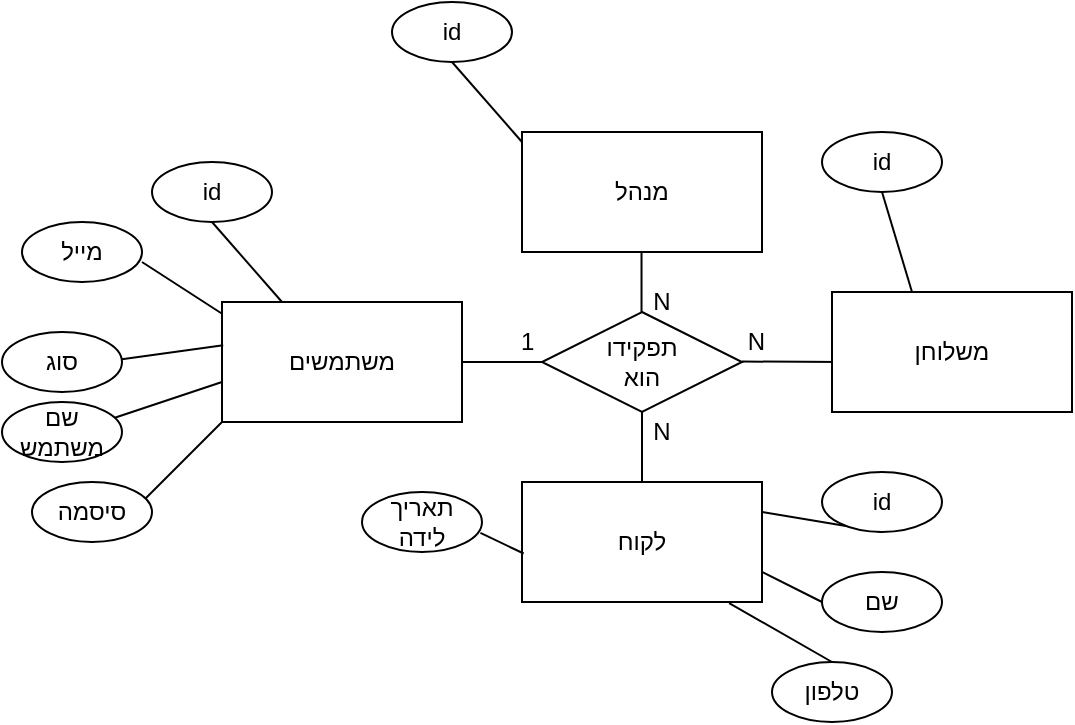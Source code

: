 <mxfile version="28.2.1">
  <diagram id="R2lEEEUBdFMjLlhIrx00" name="Page-1">
    <mxGraphModel dx="645" dy="348" grid="1" gridSize="10" guides="1" tooltips="1" connect="1" arrows="1" fold="1" page="1" pageScale="1" pageWidth="850" pageHeight="1100" math="0" shadow="0" extFonts="Permanent Marker^https://fonts.googleapis.com/css?family=Permanent+Marker">
      <root>
        <mxCell id="0" />
        <mxCell id="1" parent="0" />
        <mxCell id="1Oj212NKARuX7v49l6aX-4" value="" style="rounded=0;whiteSpace=wrap;html=1;" vertex="1" parent="1">
          <mxGeometry x="120" y="170" width="120" height="60" as="geometry" />
        </mxCell>
        <mxCell id="1Oj212NKARuX7v49l6aX-5" value="" style="endArrow=none;html=1;rounded=0;entryX=0;entryY=1;entryDx=0;entryDy=0;" edge="1" parent="1" target="1Oj212NKARuX7v49l6aX-4">
          <mxGeometry width="50" height="50" relative="1" as="geometry">
            <mxPoint x="80" y="270" as="sourcePoint" />
            <mxPoint x="450" y="340" as="targetPoint" />
          </mxGeometry>
        </mxCell>
        <mxCell id="1Oj212NKARuX7v49l6aX-8" value="" style="endArrow=none;html=1;rounded=0;entryX=0;entryY=1;entryDx=0;entryDy=0;" edge="1" parent="1">
          <mxGeometry width="50" height="50" relative="1" as="geometry">
            <mxPoint x="60" y="230" as="sourcePoint" />
            <mxPoint x="120" y="210" as="targetPoint" />
          </mxGeometry>
        </mxCell>
        <mxCell id="1Oj212NKARuX7v49l6aX-9" value="" style="endArrow=none;html=1;rounded=0;entryX=0.005;entryY=0.36;entryDx=0;entryDy=0;entryPerimeter=0;" edge="1" parent="1" target="1Oj212NKARuX7v49l6aX-4">
          <mxGeometry width="50" height="50" relative="1" as="geometry">
            <mxPoint x="60" y="200" as="sourcePoint" />
            <mxPoint x="100" y="180" as="targetPoint" />
          </mxGeometry>
        </mxCell>
        <mxCell id="1Oj212NKARuX7v49l6aX-10" value="" style="endArrow=none;html=1;rounded=0;entryX=0.002;entryY=0.1;entryDx=0;entryDy=0;entryPerimeter=0;" edge="1" parent="1" target="1Oj212NKARuX7v49l6aX-4">
          <mxGeometry width="50" height="50" relative="1" as="geometry">
            <mxPoint x="80" y="150" as="sourcePoint" />
            <mxPoint x="250" y="190" as="targetPoint" />
          </mxGeometry>
        </mxCell>
        <mxCell id="1Oj212NKARuX7v49l6aX-12" value="" style="ellipse;whiteSpace=wrap;html=1;" vertex="1" parent="1">
          <mxGeometry x="20" y="130" width="60" height="30" as="geometry" />
        </mxCell>
        <mxCell id="1Oj212NKARuX7v49l6aX-13" value="" style="ellipse;whiteSpace=wrap;html=1;" vertex="1" parent="1">
          <mxGeometry x="10" y="185" width="60" height="30" as="geometry" />
        </mxCell>
        <mxCell id="1Oj212NKARuX7v49l6aX-14" value="" style="ellipse;whiteSpace=wrap;html=1;" vertex="1" parent="1">
          <mxGeometry x="10" y="220" width="60" height="30" as="geometry" />
        </mxCell>
        <mxCell id="1Oj212NKARuX7v49l6aX-15" value="משתמשים" style="text;html=1;align=center;verticalAlign=middle;whiteSpace=wrap;rounded=0;" vertex="1" parent="1">
          <mxGeometry x="150" y="185" width="60" height="30" as="geometry" />
        </mxCell>
        <mxCell id="1Oj212NKARuX7v49l6aX-16" value="מייל" style="text;html=1;align=center;verticalAlign=middle;whiteSpace=wrap;rounded=0;" vertex="1" parent="1">
          <mxGeometry x="25" y="135" width="50" height="20" as="geometry" />
        </mxCell>
        <mxCell id="1Oj212NKARuX7v49l6aX-18" value="סוג" style="text;html=1;align=center;verticalAlign=middle;whiteSpace=wrap;rounded=0;" vertex="1" parent="1">
          <mxGeometry x="15" y="190" width="50" height="20" as="geometry" />
        </mxCell>
        <mxCell id="1Oj212NKARuX7v49l6aX-19" value="שם משתמש" style="text;html=1;align=center;verticalAlign=middle;whiteSpace=wrap;rounded=0;" vertex="1" parent="1">
          <mxGeometry x="15" y="225" width="50" height="20" as="geometry" />
        </mxCell>
        <mxCell id="1Oj212NKARuX7v49l6aX-20" value="" style="ellipse;whiteSpace=wrap;html=1;" vertex="1" parent="1">
          <mxGeometry x="25" y="260" width="60" height="30" as="geometry" />
        </mxCell>
        <mxCell id="1Oj212NKARuX7v49l6aX-21" value="סיסמה" style="text;html=1;align=center;verticalAlign=middle;whiteSpace=wrap;rounded=0;" vertex="1" parent="1">
          <mxGeometry x="30" y="265" width="50" height="20" as="geometry" />
        </mxCell>
        <mxCell id="1Oj212NKARuX7v49l6aX-22" value="" style="endArrow=none;html=1;rounded=0;entryX=0.25;entryY=0;entryDx=0;entryDy=0;exitX=0.5;exitY=1;exitDx=0;exitDy=0;" edge="1" parent="1" source="1Oj212NKARuX7v49l6aX-23" target="1Oj212NKARuX7v49l6aX-4">
          <mxGeometry width="50" height="50" relative="1" as="geometry">
            <mxPoint x="145" y="120" as="sourcePoint" />
            <mxPoint x="185" y="146" as="targetPoint" />
          </mxGeometry>
        </mxCell>
        <mxCell id="1Oj212NKARuX7v49l6aX-23" value="" style="ellipse;whiteSpace=wrap;html=1;" vertex="1" parent="1">
          <mxGeometry x="85" y="100" width="60" height="30" as="geometry" />
        </mxCell>
        <mxCell id="1Oj212NKARuX7v49l6aX-24" value="id" style="text;html=1;align=center;verticalAlign=middle;whiteSpace=wrap;rounded=0;" vertex="1" parent="1">
          <mxGeometry x="90" y="105" width="50" height="20" as="geometry" />
        </mxCell>
        <mxCell id="1Oj212NKARuX7v49l6aX-25" value="" style="endArrow=none;html=1;rounded=0;exitX=1;exitY=0.5;exitDx=0;exitDy=0;" edge="1" parent="1" source="1Oj212NKARuX7v49l6aX-4">
          <mxGeometry width="50" height="50" relative="1" as="geometry">
            <mxPoint x="260" y="240" as="sourcePoint" />
            <mxPoint x="280" y="200" as="targetPoint" />
          </mxGeometry>
        </mxCell>
        <mxCell id="1Oj212NKARuX7v49l6aX-26" value="" style="rhombus;whiteSpace=wrap;html=1;" vertex="1" parent="1">
          <mxGeometry x="280" y="175" width="100" height="50" as="geometry" />
        </mxCell>
        <mxCell id="1Oj212NKARuX7v49l6aX-27" value="תפקידו הוא" style="text;html=1;align=center;verticalAlign=middle;whiteSpace=wrap;rounded=0;" vertex="1" parent="1">
          <mxGeometry x="305" y="190" width="50" height="20" as="geometry" />
        </mxCell>
        <mxCell id="1Oj212NKARuX7v49l6aX-28" value="1&amp;nbsp; &amp;nbsp; &amp;nbsp; &amp;nbsp; &amp;nbsp; &amp;nbsp; &amp;nbsp; &amp;nbsp; &amp;nbsp; &amp;nbsp; &amp;nbsp; &amp;nbsp; &amp;nbsp; &amp;nbsp; &amp;nbsp; &amp;nbsp; N" style="text;html=1;align=center;verticalAlign=middle;whiteSpace=wrap;rounded=0;" vertex="1" parent="1">
          <mxGeometry x="227.5" y="175" width="205" height="30" as="geometry" />
        </mxCell>
        <mxCell id="1Oj212NKARuX7v49l6aX-29" value="" style="endArrow=none;html=1;rounded=0;exitX=1;exitY=0.5;exitDx=0;exitDy=0;" edge="1" parent="1">
          <mxGeometry width="50" height="50" relative="1" as="geometry">
            <mxPoint x="380" y="199.76" as="sourcePoint" />
            <mxPoint x="430" y="200" as="targetPoint" />
          </mxGeometry>
        </mxCell>
        <mxCell id="1Oj212NKARuX7v49l6aX-30" value="" style="endArrow=none;html=1;rounded=0;exitX=0.5;exitY=1;exitDx=0;exitDy=0;" edge="1" parent="1" source="1Oj212NKARuX7v49l6aX-26">
          <mxGeometry width="50" height="50" relative="1" as="geometry">
            <mxPoint x="330" y="240" as="sourcePoint" />
            <mxPoint x="330" y="260" as="targetPoint" />
          </mxGeometry>
        </mxCell>
        <mxCell id="1Oj212NKARuX7v49l6aX-31" value="" style="endArrow=none;html=1;rounded=0;exitX=0.5;exitY=1;exitDx=0;exitDy=0;" edge="1" parent="1">
          <mxGeometry width="50" height="50" relative="1" as="geometry">
            <mxPoint x="329.76" y="140" as="sourcePoint" />
            <mxPoint x="329.76" y="175" as="targetPoint" />
          </mxGeometry>
        </mxCell>
        <mxCell id="1Oj212NKARuX7v49l6aX-32" value="N" style="text;html=1;align=center;verticalAlign=middle;whiteSpace=wrap;rounded=0;" vertex="1" parent="1">
          <mxGeometry x="310" y="220" width="60" height="30" as="geometry" />
        </mxCell>
        <mxCell id="1Oj212NKARuX7v49l6aX-33" value="N" style="text;html=1;align=center;verticalAlign=middle;whiteSpace=wrap;rounded=0;" vertex="1" parent="1">
          <mxGeometry x="310" y="155" width="60" height="30" as="geometry" />
        </mxCell>
        <mxCell id="1Oj212NKARuX7v49l6aX-34" value="" style="rounded=0;whiteSpace=wrap;html=1;" vertex="1" parent="1">
          <mxGeometry x="270" y="85" width="120" height="60" as="geometry" />
        </mxCell>
        <mxCell id="1Oj212NKARuX7v49l6aX-35" value="מנהל" style="text;html=1;align=center;verticalAlign=middle;whiteSpace=wrap;rounded=0;" vertex="1" parent="1">
          <mxGeometry x="300" y="100" width="60" height="30" as="geometry" />
        </mxCell>
        <mxCell id="1Oj212NKARuX7v49l6aX-36" value="" style="rounded=0;whiteSpace=wrap;html=1;" vertex="1" parent="1">
          <mxGeometry x="425" y="165" width="120" height="60" as="geometry" />
        </mxCell>
        <mxCell id="1Oj212NKARuX7v49l6aX-37" value="משלוחן" style="text;html=1;align=center;verticalAlign=middle;whiteSpace=wrap;rounded=0;" vertex="1" parent="1">
          <mxGeometry x="455" y="180" width="60" height="30" as="geometry" />
        </mxCell>
        <mxCell id="1Oj212NKARuX7v49l6aX-38" value="" style="rounded=0;whiteSpace=wrap;html=1;" vertex="1" parent="1">
          <mxGeometry x="270" y="260" width="120" height="60" as="geometry" />
        </mxCell>
        <mxCell id="1Oj212NKARuX7v49l6aX-39" value="לקוח" style="text;html=1;align=center;verticalAlign=middle;whiteSpace=wrap;rounded=0;" vertex="1" parent="1">
          <mxGeometry x="300" y="275" width="60" height="30" as="geometry" />
        </mxCell>
        <mxCell id="1Oj212NKARuX7v49l6aX-40" value="" style="endArrow=none;html=1;rounded=0;entryX=0.25;entryY=0;entryDx=0;entryDy=0;exitX=0.5;exitY=1;exitDx=0;exitDy=0;" edge="1" parent="1" source="1Oj212NKARuX7v49l6aX-41">
          <mxGeometry width="50" height="50" relative="1" as="geometry">
            <mxPoint x="265" y="40" as="sourcePoint" />
            <mxPoint x="270" y="90" as="targetPoint" />
          </mxGeometry>
        </mxCell>
        <mxCell id="1Oj212NKARuX7v49l6aX-41" value="" style="ellipse;whiteSpace=wrap;html=1;" vertex="1" parent="1">
          <mxGeometry x="205" y="20" width="60" height="30" as="geometry" />
        </mxCell>
        <mxCell id="1Oj212NKARuX7v49l6aX-42" value="id" style="text;html=1;align=center;verticalAlign=middle;whiteSpace=wrap;rounded=0;" vertex="1" parent="1">
          <mxGeometry x="210" y="25" width="50" height="20" as="geometry" />
        </mxCell>
        <mxCell id="1Oj212NKARuX7v49l6aX-43" value="" style="endArrow=none;html=1;rounded=0;entryX=0.25;entryY=0;entryDx=0;entryDy=0;exitX=0.5;exitY=1;exitDx=0;exitDy=0;" edge="1" parent="1" source="1Oj212NKARuX7v49l6aX-44">
          <mxGeometry width="50" height="50" relative="1" as="geometry">
            <mxPoint x="460" y="115" as="sourcePoint" />
            <mxPoint x="465" y="165" as="targetPoint" />
          </mxGeometry>
        </mxCell>
        <mxCell id="1Oj212NKARuX7v49l6aX-44" value="" style="ellipse;whiteSpace=wrap;html=1;" vertex="1" parent="1">
          <mxGeometry x="420" y="85" width="60" height="30" as="geometry" />
        </mxCell>
        <mxCell id="1Oj212NKARuX7v49l6aX-45" value="id" style="text;html=1;align=center;verticalAlign=middle;whiteSpace=wrap;rounded=0;" vertex="1" parent="1">
          <mxGeometry x="425" y="90" width="50" height="20" as="geometry" />
        </mxCell>
        <mxCell id="1Oj212NKARuX7v49l6aX-46" value="" style="endArrow=none;html=1;rounded=0;entryX=1;entryY=0.25;entryDx=0;entryDy=0;exitX=0.5;exitY=1;exitDx=0;exitDy=0;" edge="1" parent="1" source="1Oj212NKARuX7v49l6aX-47" target="1Oj212NKARuX7v49l6aX-38">
          <mxGeometry width="50" height="50" relative="1" as="geometry">
            <mxPoint x="480" y="275" as="sourcePoint" />
            <mxPoint x="485" y="325" as="targetPoint" />
          </mxGeometry>
        </mxCell>
        <mxCell id="1Oj212NKARuX7v49l6aX-47" value="" style="ellipse;whiteSpace=wrap;html=1;" vertex="1" parent="1">
          <mxGeometry x="420" y="255" width="60" height="30" as="geometry" />
        </mxCell>
        <mxCell id="1Oj212NKARuX7v49l6aX-48" value="id" style="text;html=1;align=center;verticalAlign=middle;whiteSpace=wrap;rounded=0;" vertex="1" parent="1">
          <mxGeometry x="425" y="260" width="50" height="20" as="geometry" />
        </mxCell>
        <mxCell id="1Oj212NKARuX7v49l6aX-49" value="" style="endArrow=none;html=1;rounded=0;entryX=1;entryY=0.75;entryDx=0;entryDy=0;exitX=0;exitY=0.5;exitDx=0;exitDy=0;" edge="1" parent="1" source="1Oj212NKARuX7v49l6aX-50" target="1Oj212NKARuX7v49l6aX-38">
          <mxGeometry width="50" height="50" relative="1" as="geometry">
            <mxPoint x="480" y="325" as="sourcePoint" />
            <mxPoint x="485" y="375" as="targetPoint" />
          </mxGeometry>
        </mxCell>
        <mxCell id="1Oj212NKARuX7v49l6aX-50" value="" style="ellipse;whiteSpace=wrap;html=1;" vertex="1" parent="1">
          <mxGeometry x="420" y="305" width="60" height="30" as="geometry" />
        </mxCell>
        <mxCell id="1Oj212NKARuX7v49l6aX-51" value="שם" style="text;html=1;align=center;verticalAlign=middle;whiteSpace=wrap;rounded=0;" vertex="1" parent="1">
          <mxGeometry x="425" y="310" width="50" height="20" as="geometry" />
        </mxCell>
        <mxCell id="1Oj212NKARuX7v49l6aX-52" value="" style="endArrow=none;html=1;rounded=0;entryX=0.863;entryY=1.009;entryDx=0;entryDy=0;exitX=0.5;exitY=0;exitDx=0;exitDy=0;entryPerimeter=0;" edge="1" parent="1" source="1Oj212NKARuX7v49l6aX-53" target="1Oj212NKARuX7v49l6aX-38">
          <mxGeometry width="50" height="50" relative="1" as="geometry">
            <mxPoint x="415" y="360" as="sourcePoint" />
            <mxPoint x="420" y="410" as="targetPoint" />
          </mxGeometry>
        </mxCell>
        <mxCell id="1Oj212NKARuX7v49l6aX-53" value="" style="ellipse;whiteSpace=wrap;html=1;" vertex="1" parent="1">
          <mxGeometry x="395" y="350" width="60" height="30" as="geometry" />
        </mxCell>
        <mxCell id="1Oj212NKARuX7v49l6aX-54" value="טלפון" style="text;html=1;align=center;verticalAlign=middle;whiteSpace=wrap;rounded=0;" vertex="1" parent="1">
          <mxGeometry x="400" y="355" width="50" height="20" as="geometry" />
        </mxCell>
        <mxCell id="1Oj212NKARuX7v49l6aX-55" value="" style="endArrow=none;html=1;rounded=0;entryX=0.007;entryY=0.596;entryDx=0;entryDy=0;exitX=0.987;exitY=0.681;exitDx=0;exitDy=0;entryPerimeter=0;exitPerimeter=0;" edge="1" parent="1" source="1Oj212NKARuX7v49l6aX-56" target="1Oj212NKARuX7v49l6aX-38">
          <mxGeometry width="50" height="50" relative="1" as="geometry">
            <mxPoint x="250" y="285" as="sourcePoint" />
            <mxPoint x="255" y="335" as="targetPoint" />
          </mxGeometry>
        </mxCell>
        <mxCell id="1Oj212NKARuX7v49l6aX-56" value="" style="ellipse;whiteSpace=wrap;html=1;" vertex="1" parent="1">
          <mxGeometry x="190" y="265" width="60" height="30" as="geometry" />
        </mxCell>
        <mxCell id="1Oj212NKARuX7v49l6aX-57" value="תאריך לידה" style="text;html=1;align=center;verticalAlign=middle;whiteSpace=wrap;rounded=0;" vertex="1" parent="1">
          <mxGeometry x="195" y="270" width="50" height="20" as="geometry" />
        </mxCell>
      </root>
    </mxGraphModel>
  </diagram>
</mxfile>
